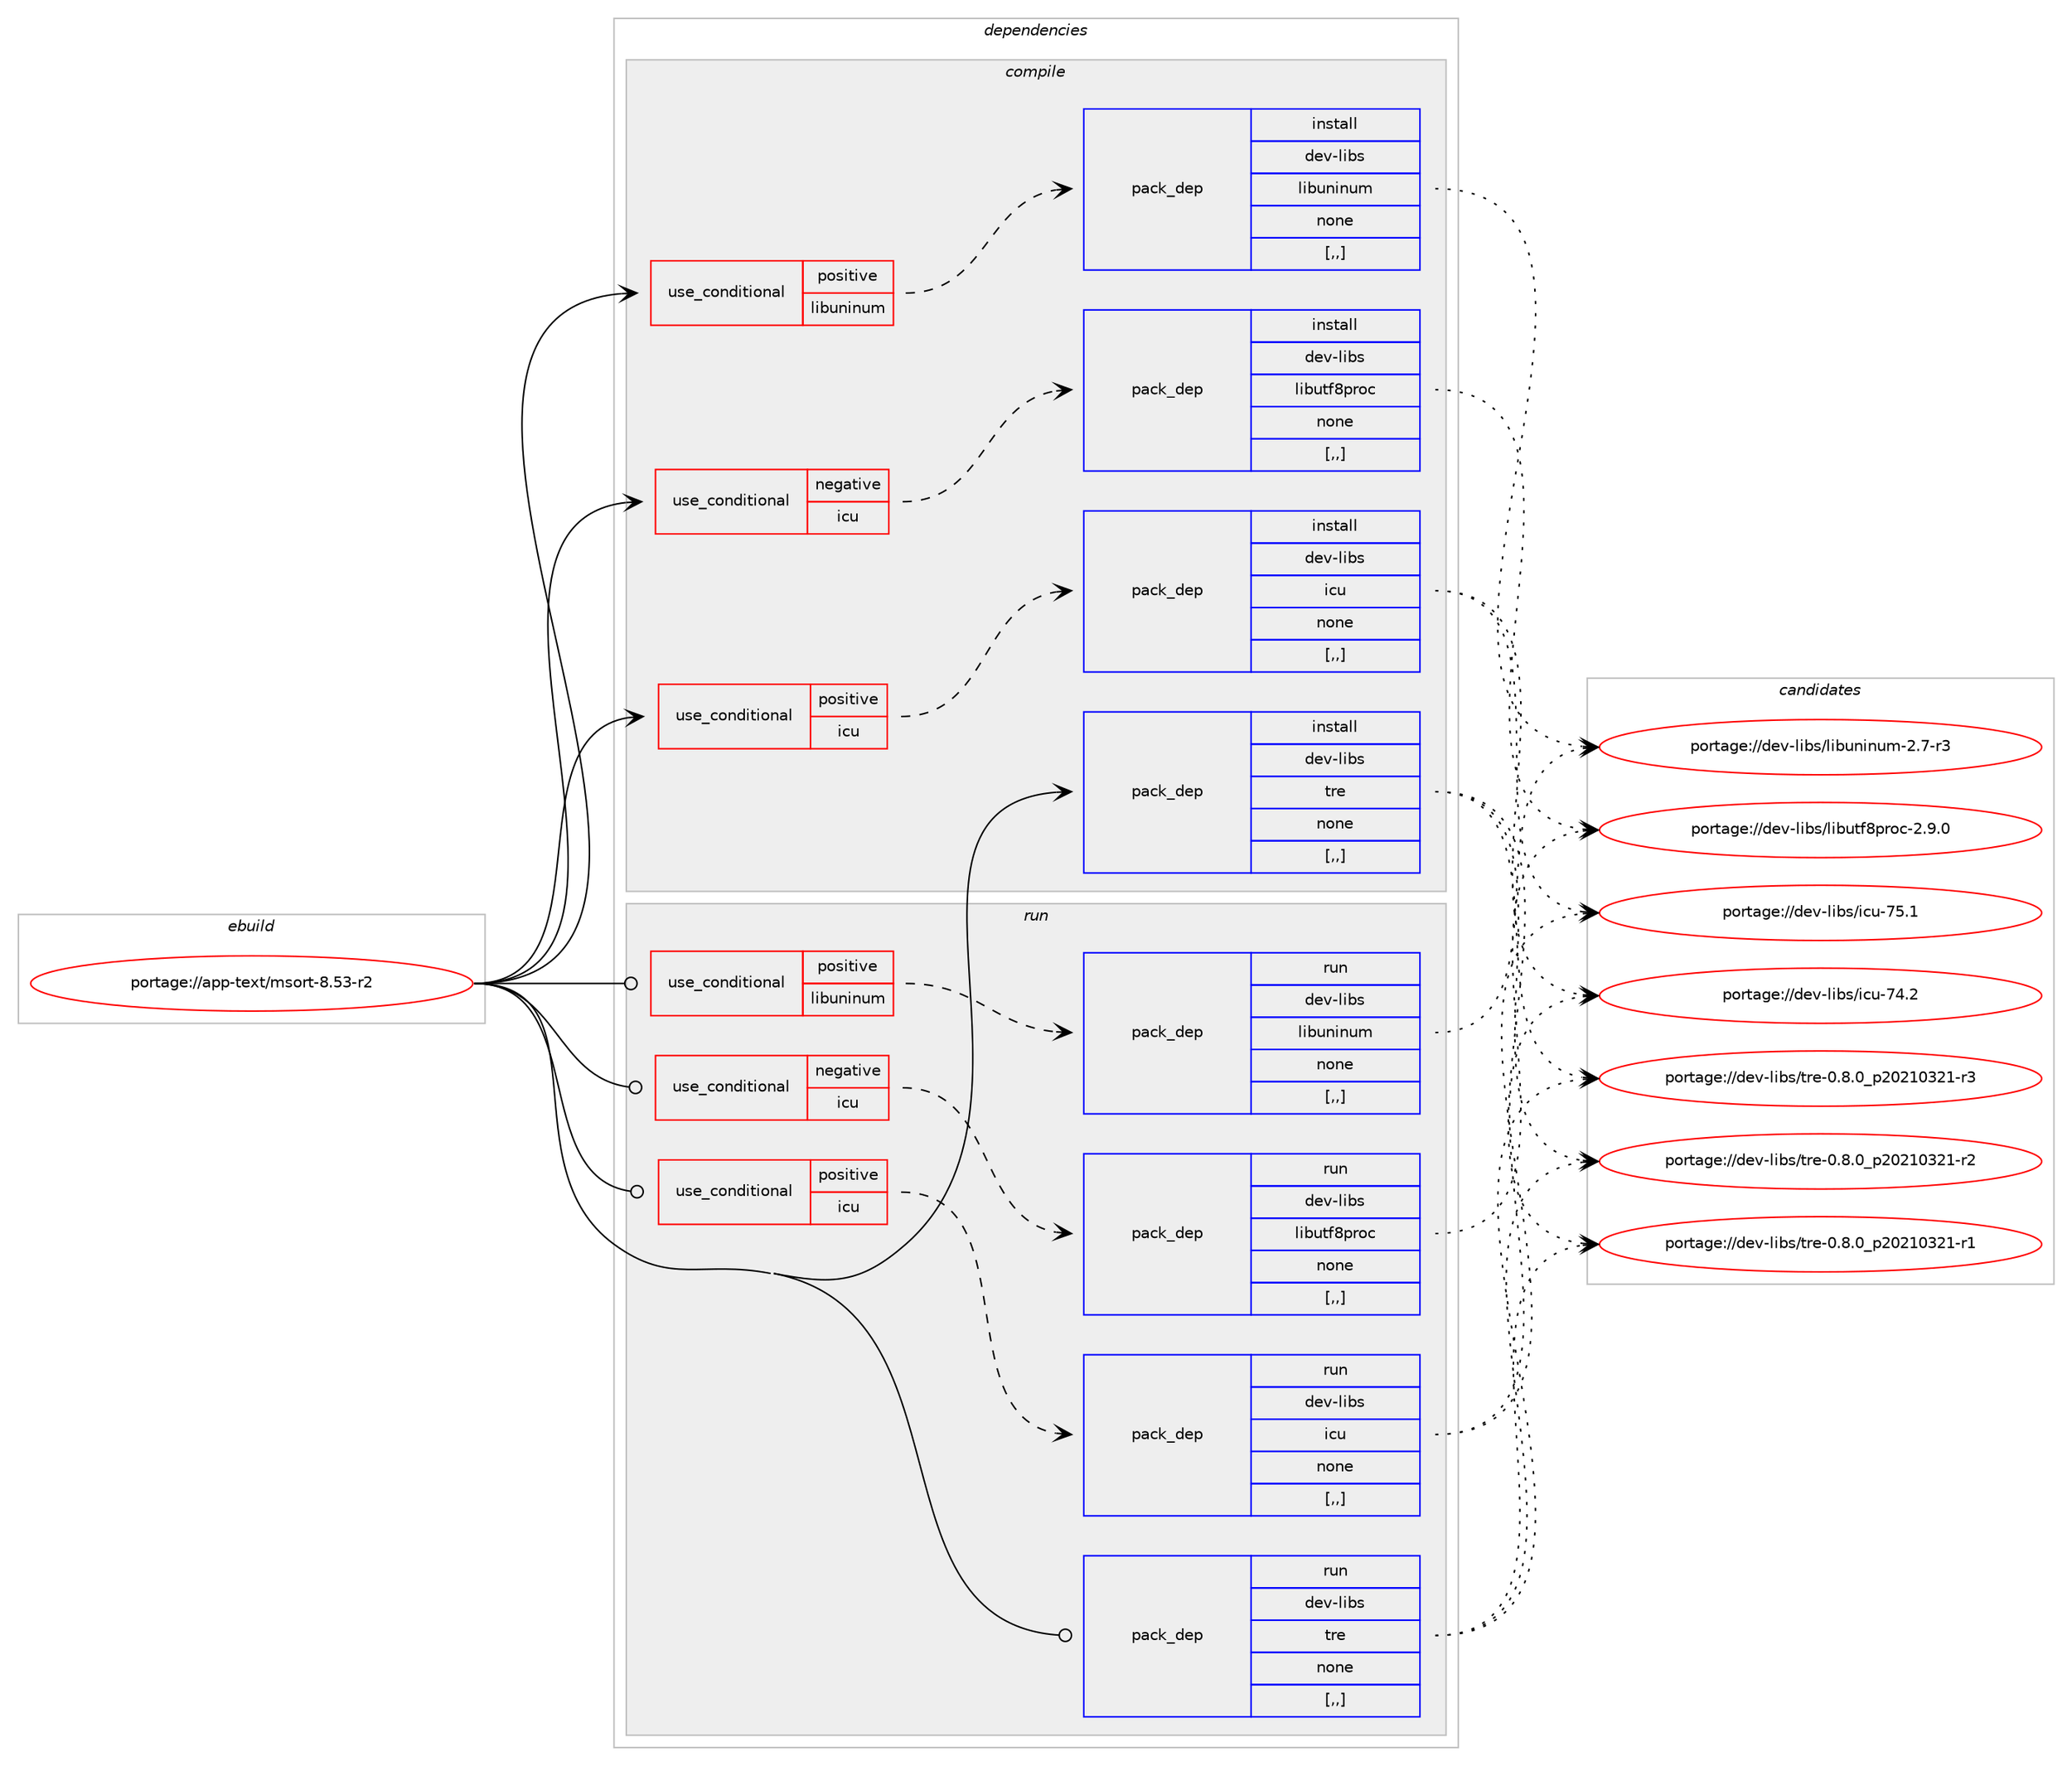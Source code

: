 digraph prolog {

# *************
# Graph options
# *************

newrank=true;
concentrate=true;
compound=true;
graph [rankdir=LR,fontname=Helvetica,fontsize=10,ranksep=1.5];#, ranksep=2.5, nodesep=0.2];
edge  [arrowhead=vee];
node  [fontname=Helvetica,fontsize=10];

# **********
# The ebuild
# **********

subgraph cluster_leftcol {
color=gray;
label=<<i>ebuild</i>>;
id [label="portage://app-text/msort-8.53-r2", color=red, width=4, href="../app-text/msort-8.53-r2.svg"];
}

# ****************
# The dependencies
# ****************

subgraph cluster_midcol {
color=gray;
label=<<i>dependencies</i>>;
subgraph cluster_compile {
fillcolor="#eeeeee";
style=filled;
label=<<i>compile</i>>;
subgraph cond15448 {
dependency57477 [label=<<TABLE BORDER="0" CELLBORDER="1" CELLSPACING="0" CELLPADDING="4"><TR><TD ROWSPAN="3" CELLPADDING="10">use_conditional</TD></TR><TR><TD>negative</TD></TR><TR><TD>icu</TD></TR></TABLE>>, shape=none, color=red];
subgraph pack41522 {
dependency57478 [label=<<TABLE BORDER="0" CELLBORDER="1" CELLSPACING="0" CELLPADDING="4" WIDTH="220"><TR><TD ROWSPAN="6" CELLPADDING="30">pack_dep</TD></TR><TR><TD WIDTH="110">install</TD></TR><TR><TD>dev-libs</TD></TR><TR><TD>libutf8proc</TD></TR><TR><TD>none</TD></TR><TR><TD>[,,]</TD></TR></TABLE>>, shape=none, color=blue];
}
dependency57477:e -> dependency57478:w [weight=20,style="dashed",arrowhead="vee"];
}
id:e -> dependency57477:w [weight=20,style="solid",arrowhead="vee"];
subgraph cond15449 {
dependency57479 [label=<<TABLE BORDER="0" CELLBORDER="1" CELLSPACING="0" CELLPADDING="4"><TR><TD ROWSPAN="3" CELLPADDING="10">use_conditional</TD></TR><TR><TD>positive</TD></TR><TR><TD>icu</TD></TR></TABLE>>, shape=none, color=red];
subgraph pack41523 {
dependency57480 [label=<<TABLE BORDER="0" CELLBORDER="1" CELLSPACING="0" CELLPADDING="4" WIDTH="220"><TR><TD ROWSPAN="6" CELLPADDING="30">pack_dep</TD></TR><TR><TD WIDTH="110">install</TD></TR><TR><TD>dev-libs</TD></TR><TR><TD>icu</TD></TR><TR><TD>none</TD></TR><TR><TD>[,,]</TD></TR></TABLE>>, shape=none, color=blue];
}
dependency57479:e -> dependency57480:w [weight=20,style="dashed",arrowhead="vee"];
}
id:e -> dependency57479:w [weight=20,style="solid",arrowhead="vee"];
subgraph cond15450 {
dependency57481 [label=<<TABLE BORDER="0" CELLBORDER="1" CELLSPACING="0" CELLPADDING="4"><TR><TD ROWSPAN="3" CELLPADDING="10">use_conditional</TD></TR><TR><TD>positive</TD></TR><TR><TD>libuninum</TD></TR></TABLE>>, shape=none, color=red];
subgraph pack41524 {
dependency57482 [label=<<TABLE BORDER="0" CELLBORDER="1" CELLSPACING="0" CELLPADDING="4" WIDTH="220"><TR><TD ROWSPAN="6" CELLPADDING="30">pack_dep</TD></TR><TR><TD WIDTH="110">install</TD></TR><TR><TD>dev-libs</TD></TR><TR><TD>libuninum</TD></TR><TR><TD>none</TD></TR><TR><TD>[,,]</TD></TR></TABLE>>, shape=none, color=blue];
}
dependency57481:e -> dependency57482:w [weight=20,style="dashed",arrowhead="vee"];
}
id:e -> dependency57481:w [weight=20,style="solid",arrowhead="vee"];
subgraph pack41525 {
dependency57483 [label=<<TABLE BORDER="0" CELLBORDER="1" CELLSPACING="0" CELLPADDING="4" WIDTH="220"><TR><TD ROWSPAN="6" CELLPADDING="30">pack_dep</TD></TR><TR><TD WIDTH="110">install</TD></TR><TR><TD>dev-libs</TD></TR><TR><TD>tre</TD></TR><TR><TD>none</TD></TR><TR><TD>[,,]</TD></TR></TABLE>>, shape=none, color=blue];
}
id:e -> dependency57483:w [weight=20,style="solid",arrowhead="vee"];
}
subgraph cluster_compileandrun {
fillcolor="#eeeeee";
style=filled;
label=<<i>compile and run</i>>;
}
subgraph cluster_run {
fillcolor="#eeeeee";
style=filled;
label=<<i>run</i>>;
subgraph cond15451 {
dependency57484 [label=<<TABLE BORDER="0" CELLBORDER="1" CELLSPACING="0" CELLPADDING="4"><TR><TD ROWSPAN="3" CELLPADDING="10">use_conditional</TD></TR><TR><TD>negative</TD></TR><TR><TD>icu</TD></TR></TABLE>>, shape=none, color=red];
subgraph pack41526 {
dependency57485 [label=<<TABLE BORDER="0" CELLBORDER="1" CELLSPACING="0" CELLPADDING="4" WIDTH="220"><TR><TD ROWSPAN="6" CELLPADDING="30">pack_dep</TD></TR><TR><TD WIDTH="110">run</TD></TR><TR><TD>dev-libs</TD></TR><TR><TD>libutf8proc</TD></TR><TR><TD>none</TD></TR><TR><TD>[,,]</TD></TR></TABLE>>, shape=none, color=blue];
}
dependency57484:e -> dependency57485:w [weight=20,style="dashed",arrowhead="vee"];
}
id:e -> dependency57484:w [weight=20,style="solid",arrowhead="odot"];
subgraph cond15452 {
dependency57486 [label=<<TABLE BORDER="0" CELLBORDER="1" CELLSPACING="0" CELLPADDING="4"><TR><TD ROWSPAN="3" CELLPADDING="10">use_conditional</TD></TR><TR><TD>positive</TD></TR><TR><TD>icu</TD></TR></TABLE>>, shape=none, color=red];
subgraph pack41527 {
dependency57487 [label=<<TABLE BORDER="0" CELLBORDER="1" CELLSPACING="0" CELLPADDING="4" WIDTH="220"><TR><TD ROWSPAN="6" CELLPADDING="30">pack_dep</TD></TR><TR><TD WIDTH="110">run</TD></TR><TR><TD>dev-libs</TD></TR><TR><TD>icu</TD></TR><TR><TD>none</TD></TR><TR><TD>[,,]</TD></TR></TABLE>>, shape=none, color=blue];
}
dependency57486:e -> dependency57487:w [weight=20,style="dashed",arrowhead="vee"];
}
id:e -> dependency57486:w [weight=20,style="solid",arrowhead="odot"];
subgraph cond15453 {
dependency57488 [label=<<TABLE BORDER="0" CELLBORDER="1" CELLSPACING="0" CELLPADDING="4"><TR><TD ROWSPAN="3" CELLPADDING="10">use_conditional</TD></TR><TR><TD>positive</TD></TR><TR><TD>libuninum</TD></TR></TABLE>>, shape=none, color=red];
subgraph pack41528 {
dependency57489 [label=<<TABLE BORDER="0" CELLBORDER="1" CELLSPACING="0" CELLPADDING="4" WIDTH="220"><TR><TD ROWSPAN="6" CELLPADDING="30">pack_dep</TD></TR><TR><TD WIDTH="110">run</TD></TR><TR><TD>dev-libs</TD></TR><TR><TD>libuninum</TD></TR><TR><TD>none</TD></TR><TR><TD>[,,]</TD></TR></TABLE>>, shape=none, color=blue];
}
dependency57488:e -> dependency57489:w [weight=20,style="dashed",arrowhead="vee"];
}
id:e -> dependency57488:w [weight=20,style="solid",arrowhead="odot"];
subgraph pack41529 {
dependency57490 [label=<<TABLE BORDER="0" CELLBORDER="1" CELLSPACING="0" CELLPADDING="4" WIDTH="220"><TR><TD ROWSPAN="6" CELLPADDING="30">pack_dep</TD></TR><TR><TD WIDTH="110">run</TD></TR><TR><TD>dev-libs</TD></TR><TR><TD>tre</TD></TR><TR><TD>none</TD></TR><TR><TD>[,,]</TD></TR></TABLE>>, shape=none, color=blue];
}
id:e -> dependency57490:w [weight=20,style="solid",arrowhead="odot"];
}
}

# **************
# The candidates
# **************

subgraph cluster_choices {
rank=same;
color=gray;
label=<<i>candidates</i>>;

subgraph choice41522 {
color=black;
nodesep=1;
choice100101118451081059811547108105981171161025611211411199455046574648 [label="portage://dev-libs/libutf8proc-2.9.0", color=red, width=4,href="../dev-libs/libutf8proc-2.9.0.svg"];
dependency57478:e -> choice100101118451081059811547108105981171161025611211411199455046574648:w [style=dotted,weight="100"];
}
subgraph choice41523 {
color=black;
nodesep=1;
choice100101118451081059811547105991174555534649 [label="portage://dev-libs/icu-75.1", color=red, width=4,href="../dev-libs/icu-75.1.svg"];
choice100101118451081059811547105991174555524650 [label="portage://dev-libs/icu-74.2", color=red, width=4,href="../dev-libs/icu-74.2.svg"];
dependency57480:e -> choice100101118451081059811547105991174555534649:w [style=dotted,weight="100"];
dependency57480:e -> choice100101118451081059811547105991174555524650:w [style=dotted,weight="100"];
}
subgraph choice41524 {
color=black;
nodesep=1;
choice10010111845108105981154710810598117110105110117109455046554511451 [label="portage://dev-libs/libuninum-2.7-r3", color=red, width=4,href="../dev-libs/libuninum-2.7-r3.svg"];
dependency57482:e -> choice10010111845108105981154710810598117110105110117109455046554511451:w [style=dotted,weight="100"];
}
subgraph choice41525 {
color=black;
nodesep=1;
choice1001011184510810598115471161141014548465646489511250485049485150494511451 [label="portage://dev-libs/tre-0.8.0_p20210321-r3", color=red, width=4,href="../dev-libs/tre-0.8.0_p20210321-r3.svg"];
choice1001011184510810598115471161141014548465646489511250485049485150494511450 [label="portage://dev-libs/tre-0.8.0_p20210321-r2", color=red, width=4,href="../dev-libs/tre-0.8.0_p20210321-r2.svg"];
choice1001011184510810598115471161141014548465646489511250485049485150494511449 [label="portage://dev-libs/tre-0.8.0_p20210321-r1", color=red, width=4,href="../dev-libs/tre-0.8.0_p20210321-r1.svg"];
dependency57483:e -> choice1001011184510810598115471161141014548465646489511250485049485150494511451:w [style=dotted,weight="100"];
dependency57483:e -> choice1001011184510810598115471161141014548465646489511250485049485150494511450:w [style=dotted,weight="100"];
dependency57483:e -> choice1001011184510810598115471161141014548465646489511250485049485150494511449:w [style=dotted,weight="100"];
}
subgraph choice41526 {
color=black;
nodesep=1;
choice100101118451081059811547108105981171161025611211411199455046574648 [label="portage://dev-libs/libutf8proc-2.9.0", color=red, width=4,href="../dev-libs/libutf8proc-2.9.0.svg"];
dependency57485:e -> choice100101118451081059811547108105981171161025611211411199455046574648:w [style=dotted,weight="100"];
}
subgraph choice41527 {
color=black;
nodesep=1;
choice100101118451081059811547105991174555534649 [label="portage://dev-libs/icu-75.1", color=red, width=4,href="../dev-libs/icu-75.1.svg"];
choice100101118451081059811547105991174555524650 [label="portage://dev-libs/icu-74.2", color=red, width=4,href="../dev-libs/icu-74.2.svg"];
dependency57487:e -> choice100101118451081059811547105991174555534649:w [style=dotted,weight="100"];
dependency57487:e -> choice100101118451081059811547105991174555524650:w [style=dotted,weight="100"];
}
subgraph choice41528 {
color=black;
nodesep=1;
choice10010111845108105981154710810598117110105110117109455046554511451 [label="portage://dev-libs/libuninum-2.7-r3", color=red, width=4,href="../dev-libs/libuninum-2.7-r3.svg"];
dependency57489:e -> choice10010111845108105981154710810598117110105110117109455046554511451:w [style=dotted,weight="100"];
}
subgraph choice41529 {
color=black;
nodesep=1;
choice1001011184510810598115471161141014548465646489511250485049485150494511451 [label="portage://dev-libs/tre-0.8.0_p20210321-r3", color=red, width=4,href="../dev-libs/tre-0.8.0_p20210321-r3.svg"];
choice1001011184510810598115471161141014548465646489511250485049485150494511450 [label="portage://dev-libs/tre-0.8.0_p20210321-r2", color=red, width=4,href="../dev-libs/tre-0.8.0_p20210321-r2.svg"];
choice1001011184510810598115471161141014548465646489511250485049485150494511449 [label="portage://dev-libs/tre-0.8.0_p20210321-r1", color=red, width=4,href="../dev-libs/tre-0.8.0_p20210321-r1.svg"];
dependency57490:e -> choice1001011184510810598115471161141014548465646489511250485049485150494511451:w [style=dotted,weight="100"];
dependency57490:e -> choice1001011184510810598115471161141014548465646489511250485049485150494511450:w [style=dotted,weight="100"];
dependency57490:e -> choice1001011184510810598115471161141014548465646489511250485049485150494511449:w [style=dotted,weight="100"];
}
}

}
